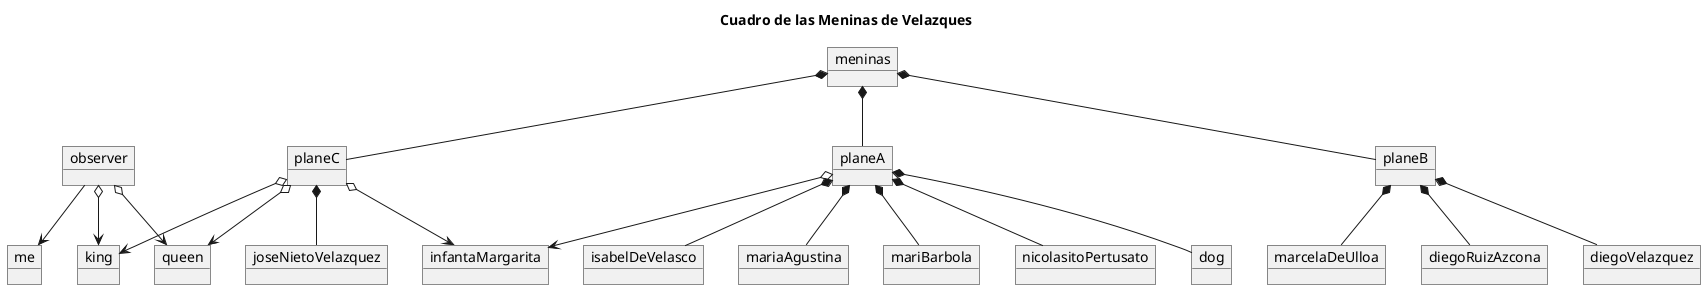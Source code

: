 @startuml 2
title Cuadro de las Meninas de Velazques

object planeA
object planeB
object planeC

object me
object observer
object king
object queen
object infantaMargarita
object isabelDeVelasco
object mariaAgustina

object mariBarbola
object nicolasitoPertusato
object marcelaDeUlloa
object diegoRuizAzcona
object joseNietoVelazquez
object diegoVelazquez
object dog


observer -->me
observer o--> king
observer o--> queen
planeA o--> infantaMargarita
planeA *-- mariaAgustina
planeA *-- isabelDeVelasco
planeA *-- mariBarbola
planeA *-- nicolasitoPertusato
planeA *-- dog

planeB *-- diegoVelazquez
planeB *-- marcelaDeUlloa
planeB *-- diegoRuizAzcona


planeC o--> king
planeC o--> queen
planeC o-->infantaMargarita
planeC *-- joseNietoVelazquez

object meninas
meninas *-- planeA
meninas *-- planeB
meninas *-- planeC

@enduml
